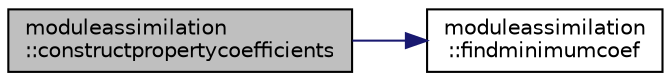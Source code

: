 digraph "moduleassimilation::constructpropertycoefficients"
{
 // LATEX_PDF_SIZE
  edge [fontname="Helvetica",fontsize="10",labelfontname="Helvetica",labelfontsize="10"];
  node [fontname="Helvetica",fontsize="10",shape=record];
  rankdir="LR";
  Node1 [label="moduleassimilation\l::constructpropertycoefficients",height=0.2,width=0.4,color="black", fillcolor="grey75", style="filled", fontcolor="black",tooltip=" "];
  Node1 -> Node2 [color="midnightblue",fontsize="10",style="solid",fontname="Helvetica"];
  Node2 [label="moduleassimilation\l::findminimumcoef",height=0.2,width=0.4,color="black", fillcolor="white", style="filled",URL="$namespacemoduleassimilation.html#a9edf40407a0e79e84d746e6bf866bf17",tooltip=" "];
}
